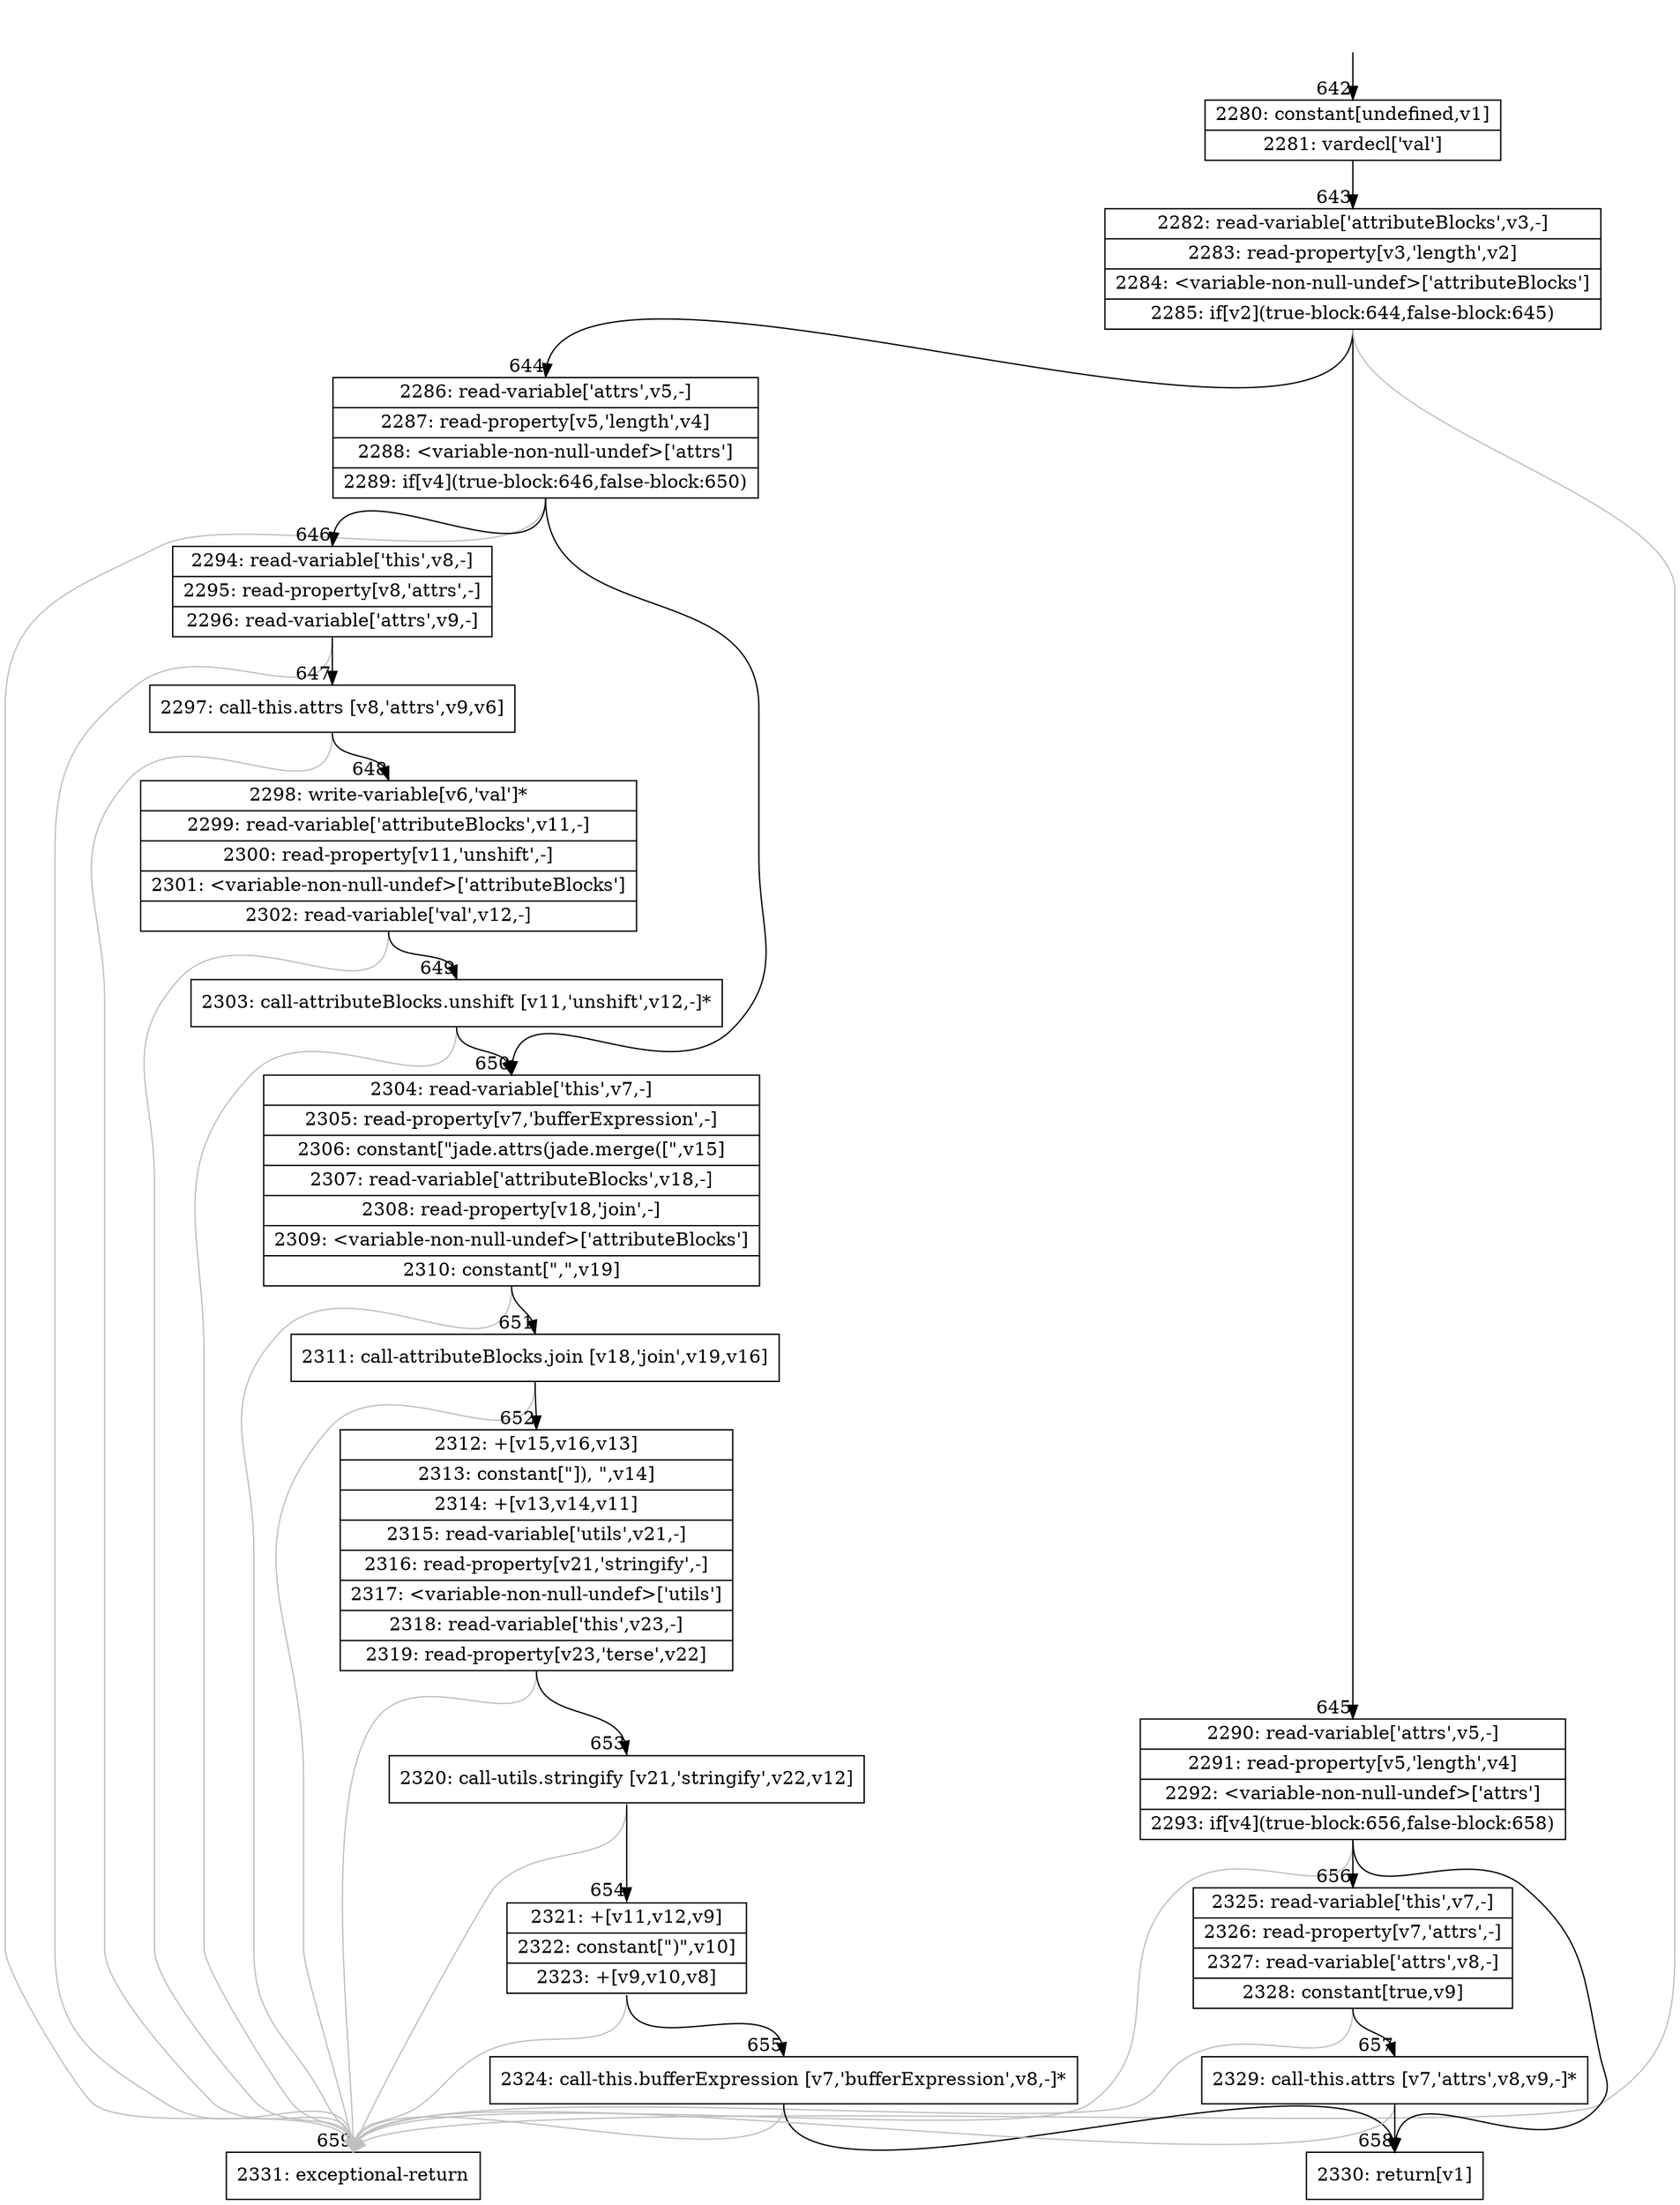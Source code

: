 digraph {
rankdir="TD"
BB_entry35[shape=none,label=""];
BB_entry35 -> BB642 [tailport=s, headport=n, headlabel="    642"]
BB642 [shape=record label="{2280: constant[undefined,v1]|2281: vardecl['val']}" ] 
BB642 -> BB643 [tailport=s, headport=n, headlabel="      643"]
BB643 [shape=record label="{2282: read-variable['attributeBlocks',v3,-]|2283: read-property[v3,'length',v2]|2284: \<variable-non-null-undef\>['attributeBlocks']|2285: if[v2](true-block:644,false-block:645)}" ] 
BB643 -> BB644 [tailport=s, headport=n, headlabel="      644"]
BB643 -> BB645 [tailport=s, headport=n, headlabel="      645"]
BB643 -> BB659 [tailport=s, headport=n, color=gray, headlabel="      659"]
BB644 [shape=record label="{2286: read-variable['attrs',v5,-]|2287: read-property[v5,'length',v4]|2288: \<variable-non-null-undef\>['attrs']|2289: if[v4](true-block:646,false-block:650)}" ] 
BB644 -> BB646 [tailport=s, headport=n, headlabel="      646"]
BB644 -> BB650 [tailport=s, headport=n, headlabel="      650"]
BB644 -> BB659 [tailport=s, headport=n, color=gray]
BB645 [shape=record label="{2290: read-variable['attrs',v5,-]|2291: read-property[v5,'length',v4]|2292: \<variable-non-null-undef\>['attrs']|2293: if[v4](true-block:656,false-block:658)}" ] 
BB645 -> BB656 [tailport=s, headport=n, headlabel="      656"]
BB645 -> BB658 [tailport=s, headport=n, headlabel="      658"]
BB645 -> BB659 [tailport=s, headport=n, color=gray]
BB646 [shape=record label="{2294: read-variable['this',v8,-]|2295: read-property[v8,'attrs',-]|2296: read-variable['attrs',v9,-]}" ] 
BB646 -> BB647 [tailport=s, headport=n, headlabel="      647"]
BB646 -> BB659 [tailport=s, headport=n, color=gray]
BB647 [shape=record label="{2297: call-this.attrs [v8,'attrs',v9,v6]}" ] 
BB647 -> BB648 [tailport=s, headport=n, headlabel="      648"]
BB647 -> BB659 [tailport=s, headport=n, color=gray]
BB648 [shape=record label="{2298: write-variable[v6,'val']*|2299: read-variable['attributeBlocks',v11,-]|2300: read-property[v11,'unshift',-]|2301: \<variable-non-null-undef\>['attributeBlocks']|2302: read-variable['val',v12,-]}" ] 
BB648 -> BB649 [tailport=s, headport=n, headlabel="      649"]
BB648 -> BB659 [tailport=s, headport=n, color=gray]
BB649 [shape=record label="{2303: call-attributeBlocks.unshift [v11,'unshift',v12,-]*}" ] 
BB649 -> BB650 [tailport=s, headport=n]
BB649 -> BB659 [tailport=s, headport=n, color=gray]
BB650 [shape=record label="{2304: read-variable['this',v7,-]|2305: read-property[v7,'bufferExpression',-]|2306: constant[\"jade.attrs(jade.merge([\",v15]|2307: read-variable['attributeBlocks',v18,-]|2308: read-property[v18,'join',-]|2309: \<variable-non-null-undef\>['attributeBlocks']|2310: constant[\",\",v19]}" ] 
BB650 -> BB651 [tailport=s, headport=n, headlabel="      651"]
BB650 -> BB659 [tailport=s, headport=n, color=gray]
BB651 [shape=record label="{2311: call-attributeBlocks.join [v18,'join',v19,v16]}" ] 
BB651 -> BB652 [tailport=s, headport=n, headlabel="      652"]
BB651 -> BB659 [tailport=s, headport=n, color=gray]
BB652 [shape=record label="{2312: +[v15,v16,v13]|2313: constant[\"]), \",v14]|2314: +[v13,v14,v11]|2315: read-variable['utils',v21,-]|2316: read-property[v21,'stringify',-]|2317: \<variable-non-null-undef\>['utils']|2318: read-variable['this',v23,-]|2319: read-property[v23,'terse',v22]}" ] 
BB652 -> BB653 [tailport=s, headport=n, headlabel="      653"]
BB652 -> BB659 [tailport=s, headport=n, color=gray]
BB653 [shape=record label="{2320: call-utils.stringify [v21,'stringify',v22,v12]}" ] 
BB653 -> BB654 [tailport=s, headport=n, headlabel="      654"]
BB653 -> BB659 [tailport=s, headport=n, color=gray]
BB654 [shape=record label="{2321: +[v11,v12,v9]|2322: constant[\")\",v10]|2323: +[v9,v10,v8]}" ] 
BB654 -> BB655 [tailport=s, headport=n, headlabel="      655"]
BB654 -> BB659 [tailport=s, headport=n, color=gray]
BB655 [shape=record label="{2324: call-this.bufferExpression [v7,'bufferExpression',v8,-]*}" ] 
BB655 -> BB658 [tailport=s, headport=n]
BB655 -> BB659 [tailport=s, headport=n, color=gray]
BB656 [shape=record label="{2325: read-variable['this',v7,-]|2326: read-property[v7,'attrs',-]|2327: read-variable['attrs',v8,-]|2328: constant[true,v9]}" ] 
BB656 -> BB657 [tailport=s, headport=n, headlabel="      657"]
BB656 -> BB659 [tailport=s, headport=n, color=gray]
BB657 [shape=record label="{2329: call-this.attrs [v7,'attrs',v8,v9,-]*}" ] 
BB657 -> BB658 [tailport=s, headport=n]
BB657 -> BB659 [tailport=s, headport=n, color=gray]
BB658 [shape=record label="{2330: return[v1]}" ] 
BB659 [shape=record label="{2331: exceptional-return}" ] 
//#$~ 651
}
